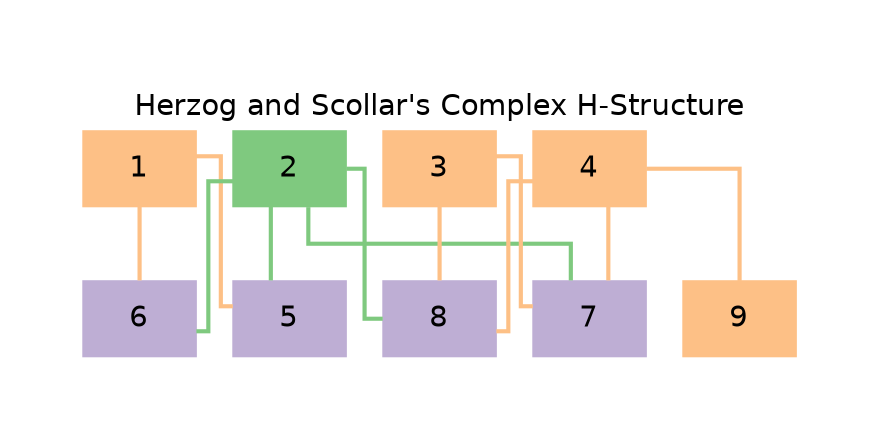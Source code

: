 digraph to_dot {
  style="filled";
  dpi="";
  margin="0.5,0.5";
  bgcolor="/x11/white";
  fontname="Helvetica";
  fontsize="14.0";
  fontcolor="/x11/black";
  splines="ortho";
  page="";
  size="";
  ratio="";
  URL="http://tsdye.github.io/harris-matrix/";
  label="Herzog and Scollar\'s Complex H-Structure";
  labelloc="t";
  "1" [shape="box"] [style="filled"] [fontname="Helvetica"] [fontsize="14.0"] [color="/accent3/3"] [fillcolor="/accent3/3"] [fontcolor="/x11/black"] [penwidth="1.0"] [skew="0.0"] [sides="4"] [orientation="0.0"] [distortion="0.0"] [URL="http://tsdye.github.io/harris-matrix/"];
  "2" [shape="box"] [style="filled"] [fontname="Helvetica"] [fontsize="14.0"] [color="/accent3/1"] [fillcolor="/accent3/1"] [fontcolor="/x11/black"] [penwidth="1.0"] [skew="0.0"] [sides="4"] [orientation="0.0"] [distortion="0.0"] [URL="http://tsdye.github.io/harris-matrix/"];
  "3" [shape="box"] [style="filled"] [fontname="Helvetica"] [fontsize="14.0"] [color="/accent3/3"] [fillcolor="/accent3/3"] [fontcolor="/x11/black"] [penwidth="1.0"] [skew="0.0"] [sides="4"] [orientation="0.0"] [distortion="0.0"] [URL="http://tsdye.github.io/harris-matrix/"];
  "4" [shape="box"] [style="filled"] [fontname="Helvetica"] [fontsize="14.0"] [color="/accent3/3"] [fillcolor="/accent3/3"] [fontcolor="/x11/black"] [penwidth="1.0"] [skew="0.0"] [sides="4"] [orientation="0.0"] [distortion="0.0"] [URL="http://tsdye.github.io/harris-matrix/"];
  "5" [shape="box"] [style="filled"] [fontname="Helvetica"] [fontsize="14.0"] [color="/accent3/2"] [fillcolor="/accent3/2"] [fontcolor="/x11/black"] [penwidth="1.0"] [skew="0.0"] [sides="4"] [orientation="0.0"] [distortion="0.0"] [URL="http://tsdye.github.io/harris-matrix/"];
  "6" [shape="box"] [style="filled"] [fontname="Helvetica"] [fontsize="14.0"] [color="/accent3/2"] [fillcolor="/accent3/2"] [fontcolor="/x11/black"] [penwidth="1.0"] [skew="0.0"] [sides="4"] [orientation="0.0"] [distortion="0.0"] [URL="http://tsdye.github.io/harris-matrix/"];
  "7" [shape="box"] [style="filled"] [fontname="Helvetica"] [fontsize="14.0"] [color="/accent3/2"] [fillcolor="/accent3/2"] [fontcolor="/x11/black"] [penwidth="1.0"] [skew="0.0"] [sides="4"] [orientation="0.0"] [distortion="0.0"] [URL="http://tsdye.github.io/harris-matrix/"];
  "8" [shape="box"] [style="filled"] [fontname="Helvetica"] [fontsize="14.0"] [color="/accent3/2"] [fillcolor="/accent3/2"] [fontcolor="/x11/black"] [penwidth="1.0"] [skew="0.0"] [sides="4"] [orientation="0.0"] [distortion="0.0"] [URL="http://tsdye.github.io/harris-matrix/"];
  "9" [shape="box"] [style="filled"] [fontname="Helvetica"] [fontsize="14.0"] [color="/accent3/3"] [fillcolor="/accent3/3"] [fontcolor="/x11/black"] [penwidth="1.0"] [skew="0.0"] [sides="4"] [orientation="0.0"] [distortion="0.0"] [URL="http://tsdye.github.io/harris-matrix/"];
 "1" -> "5"  [style="solid"] [arrowhead="none"] [color="/accent3/3"] [fontname="Helvetica"] [fontsize="14.0"] [fontcolor="/x11/black"] [penwidth="2.0"] [URL="http://tsdye.github.io/harris-matrix/"];
 "1" -> "6"  [style="solid"] [arrowhead="none"] [color="/accent3/3"] [fontname="Helvetica"] [fontsize="14.0"] [fontcolor="/x11/black"] [penwidth="2.0"] [URL="http://tsdye.github.io/harris-matrix/"];
 "2" -> "5"  [style="solid"] [arrowhead="none"] [color="/accent3/1"] [fontname="Helvetica"] [fontsize="14.0"] [fontcolor="/x11/black"] [penwidth="2.0"] [URL="http://tsdye.github.io/harris-matrix/"];
 "2" -> "6"  [style="solid"] [arrowhead="none"] [color="/accent3/1"] [fontname="Helvetica"] [fontsize="14.0"] [fontcolor="/x11/black"] [penwidth="2.0"] [URL="http://tsdye.github.io/harris-matrix/"];
 "2" -> "7"  [style="solid"] [arrowhead="none"] [color="/accent3/1"] [fontname="Helvetica"] [fontsize="14.0"] [fontcolor="/x11/black"] [penwidth="2.0"] [URL="http://tsdye.github.io/harris-matrix/"];
 "2" -> "8"  [style="solid"] [arrowhead="none"] [color="/accent3/1"] [fontname="Helvetica"] [fontsize="14.0"] [fontcolor="/x11/black"] [penwidth="2.0"] [URL="http://tsdye.github.io/harris-matrix/"];
 "3" -> "7"  [style="solid"] [arrowhead="none"] [color="/accent3/3"] [fontname="Helvetica"] [fontsize="14.0"] [fontcolor="/x11/black"] [penwidth="2.0"] [URL="http://tsdye.github.io/harris-matrix/"];
 "3" -> "8"  [style="solid"] [arrowhead="none"] [color="/accent3/3"] [fontname="Helvetica"] [fontsize="14.0"] [fontcolor="/x11/black"] [penwidth="2.0"] [URL="http://tsdye.github.io/harris-matrix/"];
 "4" -> "7"  [style="solid"] [arrowhead="none"] [color="/accent3/3"] [fontname="Helvetica"] [fontsize="14.0"] [fontcolor="/x11/black"] [penwidth="2.0"] [URL="http://tsdye.github.io/harris-matrix/"];
 "4" -> "8"  [style="solid"] [arrowhead="none"] [color="/accent3/3"] [fontname="Helvetica"] [fontsize="14.0"] [fontcolor="/x11/black"] [penwidth="2.0"] [URL="http://tsdye.github.io/harris-matrix/"];
 "4" -> "9"  [style="solid"] [arrowhead="none"] [color="/accent3/3"] [fontname="Helvetica"] [fontsize="14.0"] [fontcolor="/x11/black"] [penwidth="2.0"] [URL="http://tsdye.github.io/harris-matrix/"];
}
